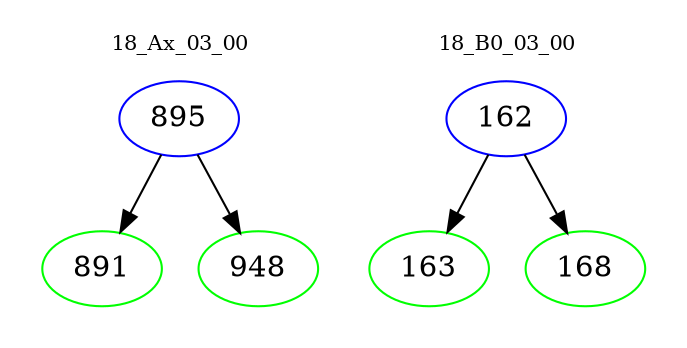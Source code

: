 digraph{
subgraph cluster_0 {
color = white
label = "18_Ax_03_00";
fontsize=10;
T0_895 [label="895", color="blue"]
T0_895 -> T0_891 [color="black"]
T0_891 [label="891", color="green"]
T0_895 -> T0_948 [color="black"]
T0_948 [label="948", color="green"]
}
subgraph cluster_1 {
color = white
label = "18_B0_03_00";
fontsize=10;
T1_162 [label="162", color="blue"]
T1_162 -> T1_163 [color="black"]
T1_163 [label="163", color="green"]
T1_162 -> T1_168 [color="black"]
T1_168 [label="168", color="green"]
}
}
